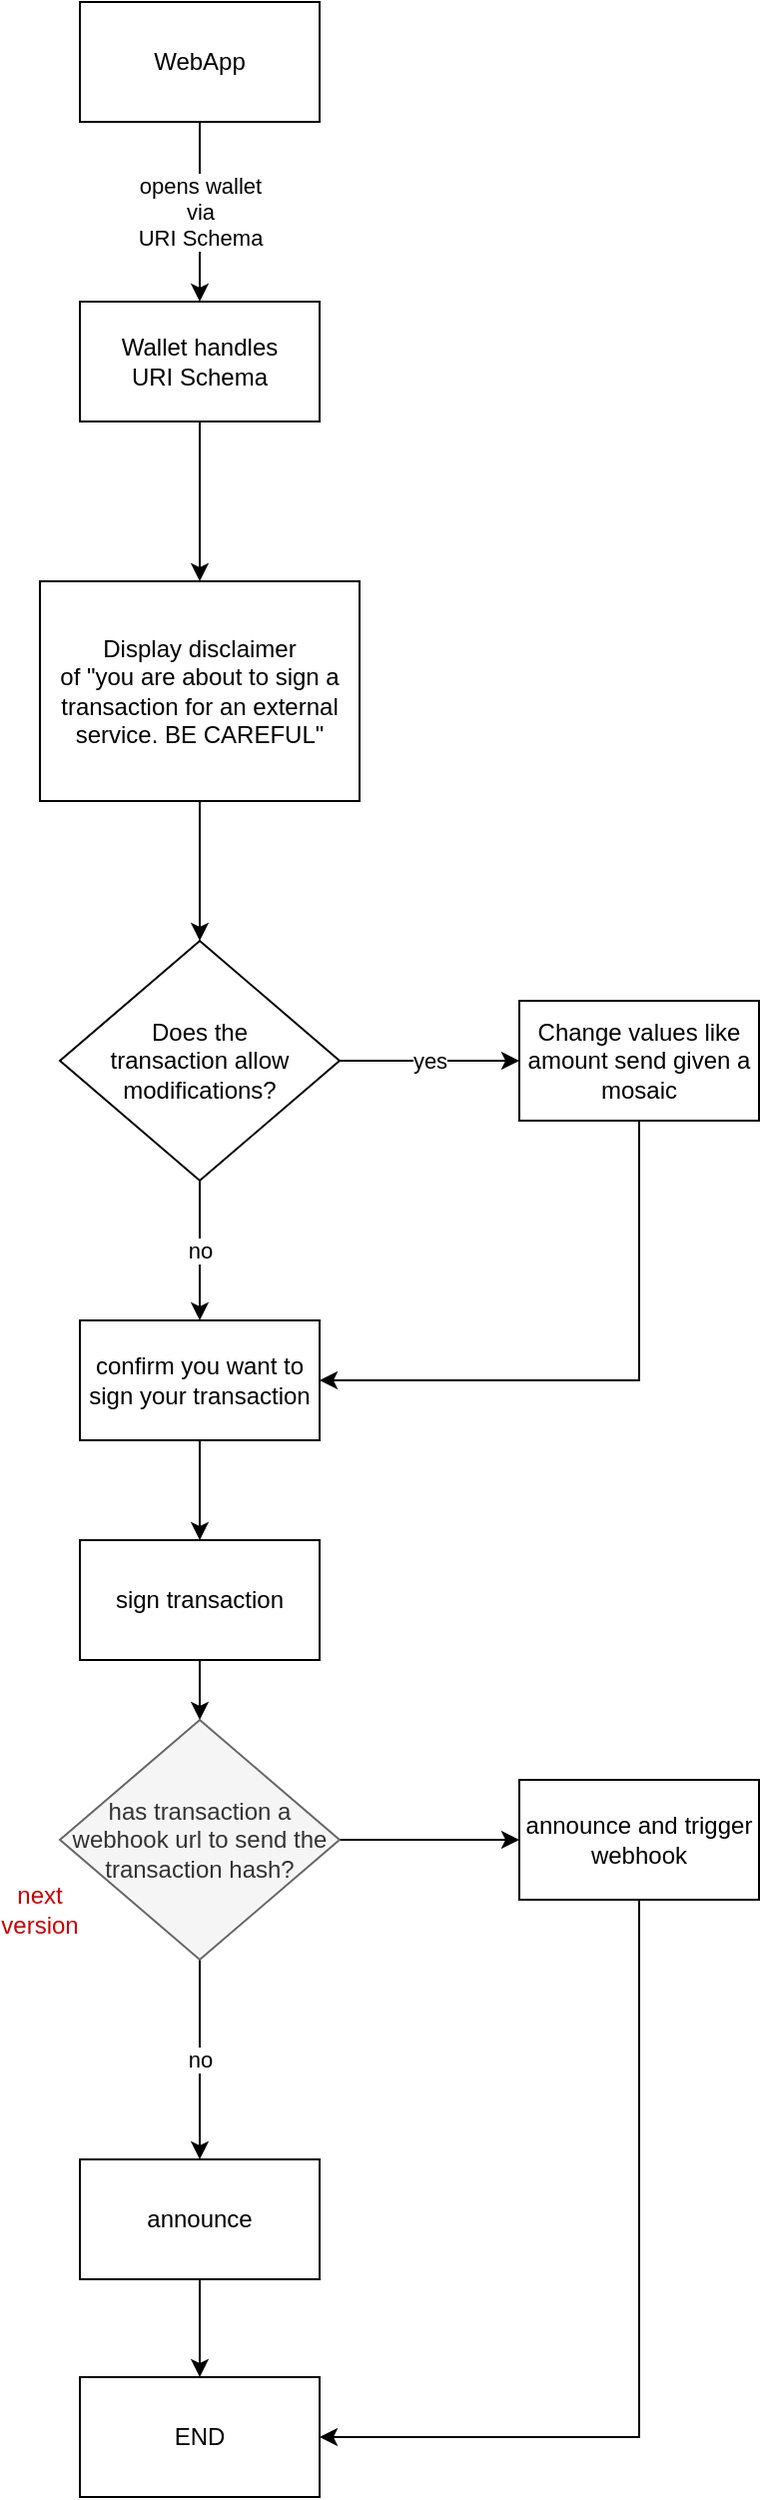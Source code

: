 <mxfile version="10.6.1" type="device"><diagram id="1XDQAHT1vzyR84zHNp7R" name="Page-1"><mxGraphModel dx="1078" dy="1981" grid="1" gridSize="10" guides="1" tooltips="1" connect="1" arrows="1" fold="1" page="1" pageScale="1" pageWidth="827" pageHeight="1169" math="0" shadow="0"><root><mxCell id="0"/><mxCell id="1" parent="0"/><mxCell id="duv8rSjv9uIt_SRaP2n2-3" value="opens wallet&lt;br&gt;via&lt;br&gt;URI Schema&lt;br&gt;" style="edgeStyle=orthogonalEdgeStyle;rounded=0;orthogonalLoop=1;jettySize=auto;html=1;exitX=0.5;exitY=1;exitDx=0;exitDy=0;" edge="1" parent="1" source="duv8rSjv9uIt_SRaP2n2-1" target="duv8rSjv9uIt_SRaP2n2-2"><mxGeometry relative="1" as="geometry"/></mxCell><mxCell id="duv8rSjv9uIt_SRaP2n2-1" value="WebApp" style="rounded=0;whiteSpace=wrap;html=1;" vertex="1" parent="1"><mxGeometry x="460" y="-20" width="120" height="60" as="geometry"/></mxCell><mxCell id="duv8rSjv9uIt_SRaP2n2-5" style="edgeStyle=orthogonalEdgeStyle;rounded=0;orthogonalLoop=1;jettySize=auto;html=1;exitX=0.5;exitY=1;exitDx=0;exitDy=0;" edge="1" parent="1" source="duv8rSjv9uIt_SRaP2n2-2" target="duv8rSjv9uIt_SRaP2n2-4"><mxGeometry relative="1" as="geometry"/></mxCell><mxCell id="duv8rSjv9uIt_SRaP2n2-2" value="Wallet handles&lt;br&gt;URI Schema&lt;br&gt;" style="rounded=0;whiteSpace=wrap;html=1;" vertex="1" parent="1"><mxGeometry x="460" y="130" width="120" height="60" as="geometry"/></mxCell><mxCell id="duv8rSjv9uIt_SRaP2n2-7" style="edgeStyle=orthogonalEdgeStyle;rounded=0;orthogonalLoop=1;jettySize=auto;html=1;exitX=0.5;exitY=1;exitDx=0;exitDy=0;" edge="1" parent="1" source="duv8rSjv9uIt_SRaP2n2-4" target="duv8rSjv9uIt_SRaP2n2-6"><mxGeometry relative="1" as="geometry"/></mxCell><mxCell id="duv8rSjv9uIt_SRaP2n2-4" value="Display disclaimer&lt;br&gt;of &quot;you are about to sign a transaction for an external service. BE CAREFUL&quot;&lt;br&gt;" style="rounded=0;whiteSpace=wrap;html=1;" vertex="1" parent="1"><mxGeometry x="440" y="270" width="160" height="110" as="geometry"/></mxCell><mxCell id="duv8rSjv9uIt_SRaP2n2-9" value="yes" style="edgeStyle=orthogonalEdgeStyle;rounded=0;orthogonalLoop=1;jettySize=auto;html=1;exitX=1;exitY=0.5;exitDx=0;exitDy=0;" edge="1" parent="1" source="duv8rSjv9uIt_SRaP2n2-6" target="duv8rSjv9uIt_SRaP2n2-8"><mxGeometry relative="1" as="geometry"/></mxCell><mxCell id="duv8rSjv9uIt_SRaP2n2-12" value="no" style="edgeStyle=orthogonalEdgeStyle;rounded=0;orthogonalLoop=1;jettySize=auto;html=1;exitX=0.5;exitY=1;exitDx=0;exitDy=0;" edge="1" parent="1" source="duv8rSjv9uIt_SRaP2n2-6" target="duv8rSjv9uIt_SRaP2n2-11"><mxGeometry relative="1" as="geometry"/></mxCell><mxCell id="duv8rSjv9uIt_SRaP2n2-6" value="Does the&lt;br&gt;transaction allow modifications?&lt;br&gt;" style="rhombus;whiteSpace=wrap;html=1;" vertex="1" parent="1"><mxGeometry x="450" y="450" width="140" height="120" as="geometry"/></mxCell><mxCell id="duv8rSjv9uIt_SRaP2n2-13" style="edgeStyle=orthogonalEdgeStyle;rounded=0;orthogonalLoop=1;jettySize=auto;html=1;exitX=0.5;exitY=1;exitDx=0;exitDy=0;entryX=1;entryY=0.5;entryDx=0;entryDy=0;" edge="1" parent="1" source="duv8rSjv9uIt_SRaP2n2-8" target="duv8rSjv9uIt_SRaP2n2-11"><mxGeometry relative="1" as="geometry"/></mxCell><mxCell id="duv8rSjv9uIt_SRaP2n2-8" value="Change values like amount send given a mosaic" style="rounded=0;whiteSpace=wrap;html=1;" vertex="1" parent="1"><mxGeometry x="680" y="480" width="120" height="60" as="geometry"/></mxCell><mxCell id="duv8rSjv9uIt_SRaP2n2-15" style="edgeStyle=orthogonalEdgeStyle;rounded=0;orthogonalLoop=1;jettySize=auto;html=1;exitX=0.5;exitY=1;exitDx=0;exitDy=0;" edge="1" parent="1" source="duv8rSjv9uIt_SRaP2n2-11" target="duv8rSjv9uIt_SRaP2n2-14"><mxGeometry relative="1" as="geometry"/></mxCell><mxCell id="duv8rSjv9uIt_SRaP2n2-11" value="confirm you want to sign your transaction" style="rounded=0;whiteSpace=wrap;html=1;" vertex="1" parent="1"><mxGeometry x="460" y="640" width="120" height="60" as="geometry"/></mxCell><mxCell id="duv8rSjv9uIt_SRaP2n2-19" style="edgeStyle=orthogonalEdgeStyle;rounded=0;orthogonalLoop=1;jettySize=auto;html=1;exitX=0.5;exitY=1;exitDx=0;exitDy=0;entryX=0.5;entryY=0;entryDx=0;entryDy=0;" edge="1" parent="1" source="duv8rSjv9uIt_SRaP2n2-14" target="duv8rSjv9uIt_SRaP2n2-18"><mxGeometry relative="1" as="geometry"/></mxCell><mxCell id="duv8rSjv9uIt_SRaP2n2-14" value="sign transaction" style="rounded=0;whiteSpace=wrap;html=1;" vertex="1" parent="1"><mxGeometry x="460" y="750" width="120" height="60" as="geometry"/></mxCell><mxCell id="duv8rSjv9uIt_SRaP2n2-24" style="edgeStyle=orthogonalEdgeStyle;rounded=0;orthogonalLoop=1;jettySize=auto;html=1;exitX=0.5;exitY=1;exitDx=0;exitDy=0;" edge="1" parent="1" source="duv8rSjv9uIt_SRaP2n2-16" target="duv8rSjv9uIt_SRaP2n2-23"><mxGeometry relative="1" as="geometry"/></mxCell><mxCell id="duv8rSjv9uIt_SRaP2n2-16" value="announce" style="rounded=0;whiteSpace=wrap;html=1;" vertex="1" parent="1"><mxGeometry x="460" y="1060" width="120" height="60" as="geometry"/></mxCell><mxCell id="duv8rSjv9uIt_SRaP2n2-20" value="no" style="edgeStyle=orthogonalEdgeStyle;rounded=0;orthogonalLoop=1;jettySize=auto;html=1;exitX=0.5;exitY=1;exitDx=0;exitDy=0;" edge="1" parent="1" source="duv8rSjv9uIt_SRaP2n2-18" target="duv8rSjv9uIt_SRaP2n2-16"><mxGeometry relative="1" as="geometry"/></mxCell><mxCell id="duv8rSjv9uIt_SRaP2n2-22" style="edgeStyle=orthogonalEdgeStyle;rounded=0;orthogonalLoop=1;jettySize=auto;html=1;exitX=1;exitY=0.5;exitDx=0;exitDy=0;" edge="1" parent="1" source="duv8rSjv9uIt_SRaP2n2-18" target="duv8rSjv9uIt_SRaP2n2-21"><mxGeometry relative="1" as="geometry"/></mxCell><mxCell id="duv8rSjv9uIt_SRaP2n2-18" value="has transaction a webhook url to send the transaction hash?" style="rhombus;whiteSpace=wrap;html=1;fillColor=#f5f5f5;strokeColor=#666666;fontColor=#333333;" vertex="1" parent="1"><mxGeometry x="450" y="840" width="140" height="120" as="geometry"/></mxCell><mxCell id="duv8rSjv9uIt_SRaP2n2-25" style="edgeStyle=orthogonalEdgeStyle;rounded=0;orthogonalLoop=1;jettySize=auto;html=1;exitX=0.5;exitY=1;exitDx=0;exitDy=0;entryX=1;entryY=0.5;entryDx=0;entryDy=0;" edge="1" parent="1" source="duv8rSjv9uIt_SRaP2n2-21" target="duv8rSjv9uIt_SRaP2n2-23"><mxGeometry relative="1" as="geometry"/></mxCell><mxCell id="duv8rSjv9uIt_SRaP2n2-21" value="announce and trigger webhook" style="rounded=0;whiteSpace=wrap;html=1;" vertex="1" parent="1"><mxGeometry x="680" y="870" width="120" height="60" as="geometry"/></mxCell><mxCell id="duv8rSjv9uIt_SRaP2n2-23" value="END" style="rounded=0;whiteSpace=wrap;html=1;" vertex="1" parent="1"><mxGeometry x="460" y="1169" width="120" height="60" as="geometry"/></mxCell><mxCell id="duv8rSjv9uIt_SRaP2n2-27" value="next version" style="text;html=1;strokeColor=none;fillColor=none;align=center;verticalAlign=middle;whiteSpace=wrap;rounded=0;fontColor=#CC0000;" vertex="1" parent="1"><mxGeometry x="420" y="925" width="40" height="20" as="geometry"/></mxCell></root></mxGraphModel></diagram></mxfile>
